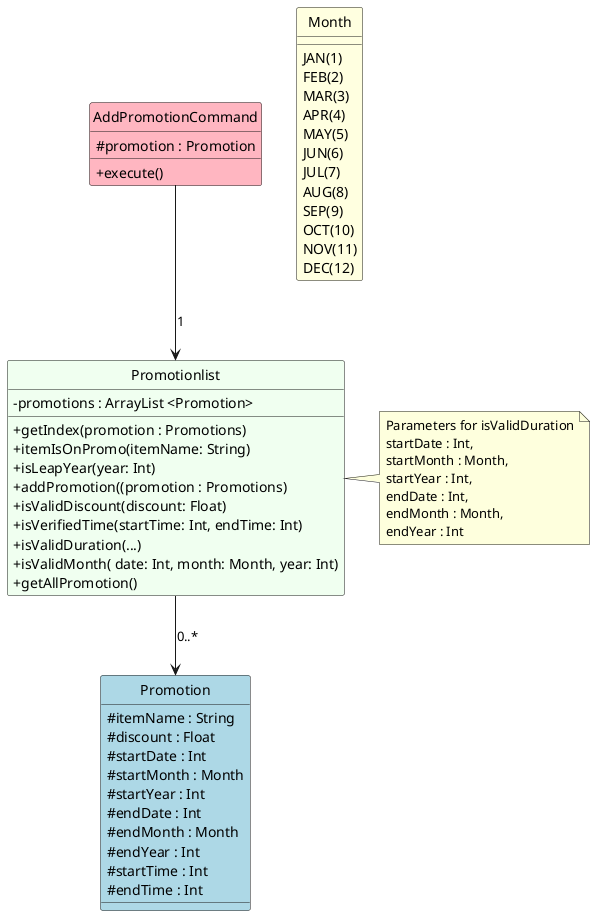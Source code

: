 @startuml
'https://plantuml.com/sequence-diagram

skinparam classFontColor automatic

class AddPromotionCommand #LightPink {
    # promotion : Promotion
    + execute()
}

class Promotionlist #Honeydew {
    - promotions : ArrayList <Promotion>
    + getIndex(promotion : Promotions)
    + itemIsOnPromo(itemName: String)
    + isLeapYear(year: Int)
    + addPromotion((promotion : Promotions)
    + isValidDiscount(discount: Float)
    + isVerifiedTime(startTime: Int, endTime: Int)
    + isValidDuration(...)
    + isValidMonth( date: Int, month: Month, year: Int)
    + getAllPromotion()
}

note right
    Parameters for isValidDuration
    startDate : Int,
    startMonth : Month,
    startYear : Int,
    endDate : Int,
    endMonth : Month,
    endYear : Int
end note


class Promotion #LightBlue {
    # itemName : String
    # discount : Float
    # startDate : Int
    # startMonth : Month
    # startYear : Int
    # endDate : Int
    # endMonth : Month
    # endYear : Int
    # startTime : Int
    # endTime : Int
}

enum Month #LightYellow {
    JAN(1)
    FEB(2)
    MAR(3)
    APR(4)
    MAY(5)
    JUN(6)
    JUL(7)
    AUG(8)
    SEP(9)
    OCT(10)
    NOV(11)
    DEC(12)
}

AddPromotionCommand --> Promotionlist : 1
Promotionlist --> Promotion : 0..*


hide circle
skinparam classAttributeIconSize 0
@enduml